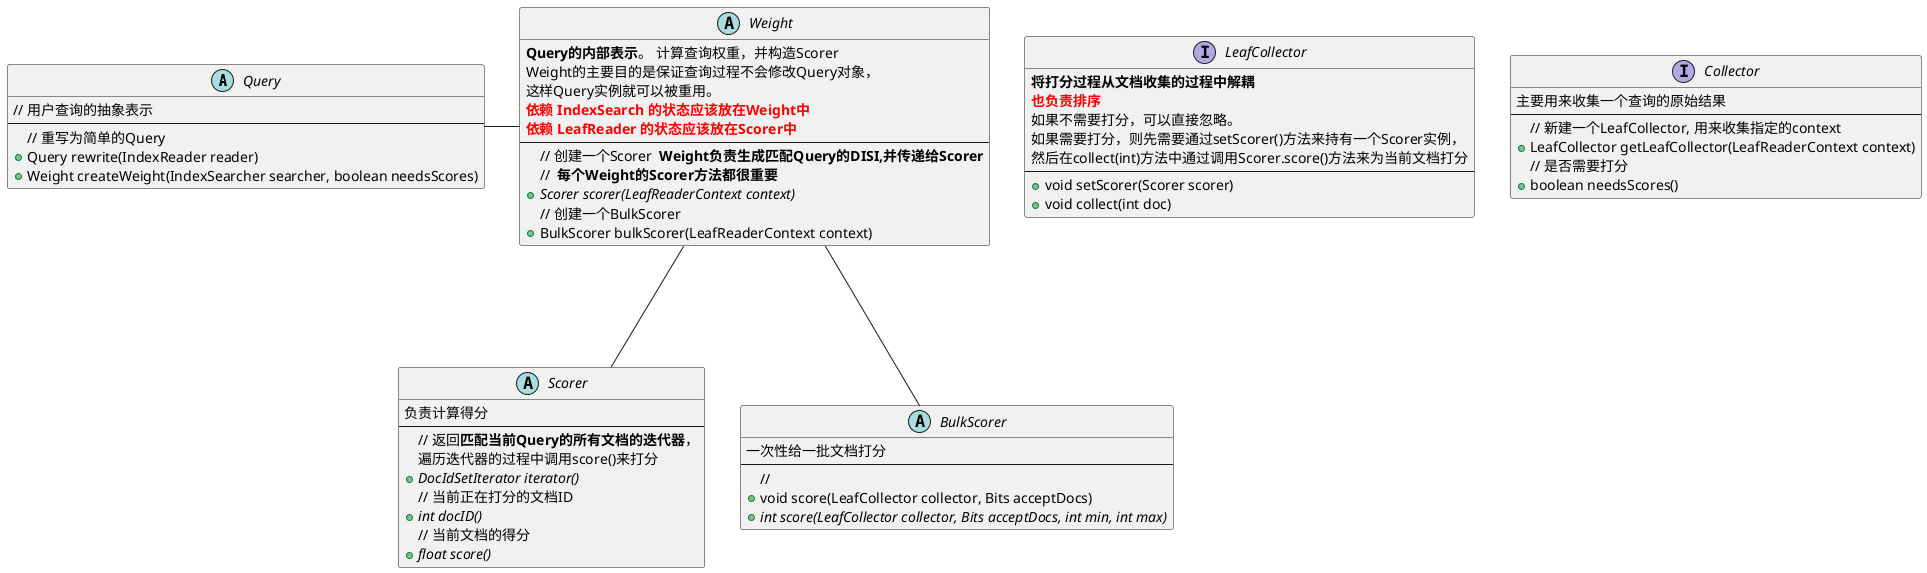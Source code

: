 @startuml

abstract class Query{
    // 用户查询的抽象表示
    --
    // 重写为简单的Query
    +Query rewrite(IndexReader reader)
    +Weight createWeight(IndexSearcher searcher, boolean needsScores)
}

abstract class Weight{
    <b>Query的内部表示</b>。 计算查询权重，并构造Scorer
    Weight的主要目的是保证查询过程不会修改Query对象，
    这样Query实例就可以被重用。
    <b><font color=red>依赖 IndexSearch 的状态应该放在Weight中
    <b><font color=red>依赖 LeafReader 的状态应该放在Scorer中
    --
    // 创建一个Scorer  <b>Weight负责生成匹配Query的DISI,并传递给Scorer
    // <b> 每个Weight的Scorer方法都很重要
    +{abstract} Scorer scorer(LeafReaderContext context)
    // 创建一个BulkScorer
    +BulkScorer bulkScorer(LeafReaderContext context)
}

abstract class Scorer {
    负责计算得分
    --
    // 返回**匹配当前Query的所有文档的迭代器**，
       遍历迭代器的过程中调用score()来打分
    +{abstract} DocIdSetIterator iterator()
    // 当前正在打分的文档ID
    +{abstract} int docID()
    // 当前文档的得分
    +{abstract} float score()
}

abstract class BulkScorer{
    一次性给一批文档打分
    --
    //
    +void score(LeafCollector collector, Bits acceptDocs)
    +{abstract} int score(LeafCollector collector, Bits acceptDocs, int min, int max)
}

interface LeafCollector{
    <b>将打分过程从文档收集的过程中解耦</b>
    <b><font color=red>也负责排序</b>
    如果不需要打分，可以直接忽略。
    如果需要打分，则先需要通过setScorer()方法来持有一个Scorer实例，
    然后在collect(int)方法中通过调用Scorer.score()方法来为当前文档打分
    ---
    +void setScorer(Scorer scorer)
    +void collect(int doc)
}

interface Collector{
    主要用来收集一个查询的原始结果
    ---
    // 新建一个LeafCollector, 用来收集指定的context
    +LeafCollector getLeafCollector(LeafReaderContext context)
    // 是否需要打分
    +boolean needsScores()
}

Query -right-- Weight
Weight -down-- Scorer
Weight -down-- BulkScorer
@enduml